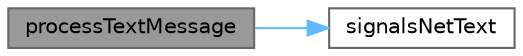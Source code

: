 digraph "processTextMessage"
{
 // LATEX_PDF_SIZE
  bgcolor="transparent";
  edge [fontname=Helvetica,fontsize=10,labelfontname=Helvetica,labelfontsize=10];
  node [fontname=Helvetica,fontsize=10,shape=box,height=0.2,width=0.4];
  rankdir="LR";
  Node1 [id="Node000001",label="processTextMessage",height=0.2,width=0.4,color="gray40", fillcolor="grey60", style="filled", fontcolor="black",tooltip="新的字符串消息到达"];
  Node1 -> Node2 [id="edge1_Node000001_Node000002",color="steelblue1",style="solid",tooltip=" "];
  Node2 [id="Node000002",label="signalsNetText",height=0.2,width=0.4,color="grey40", fillcolor="white", style="filled",URL="$class_c_web_socket_server.html#a06c29bb7134269ee237d988efca6fc12",tooltip="处理网络字符串消息"];
}
